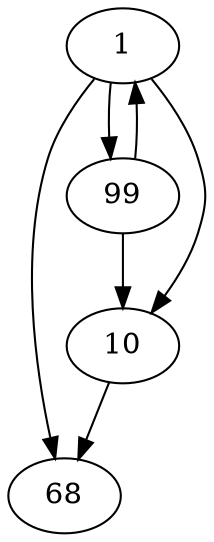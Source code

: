 digraph {
	0 [label=68]
	1 [label=1]
	2 [label=99]
	3 [label=10]
		1 -> 0
		1 -> 2
		1 -> 3
		2 -> 1
		2 -> 3
		3 -> 0
}
